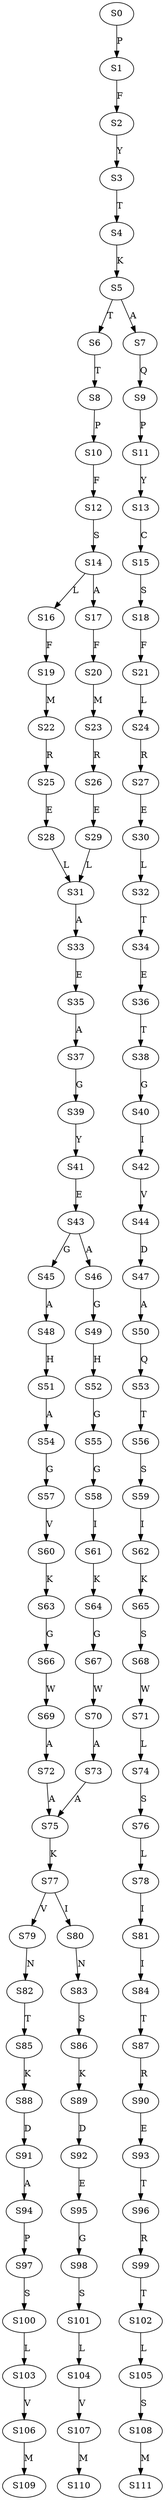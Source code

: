 strict digraph  {
	S0 -> S1 [ label = P ];
	S1 -> S2 [ label = F ];
	S2 -> S3 [ label = Y ];
	S3 -> S4 [ label = T ];
	S4 -> S5 [ label = K ];
	S5 -> S6 [ label = T ];
	S5 -> S7 [ label = A ];
	S6 -> S8 [ label = T ];
	S7 -> S9 [ label = Q ];
	S8 -> S10 [ label = P ];
	S9 -> S11 [ label = P ];
	S10 -> S12 [ label = F ];
	S11 -> S13 [ label = Y ];
	S12 -> S14 [ label = S ];
	S13 -> S15 [ label = C ];
	S14 -> S16 [ label = L ];
	S14 -> S17 [ label = A ];
	S15 -> S18 [ label = S ];
	S16 -> S19 [ label = F ];
	S17 -> S20 [ label = F ];
	S18 -> S21 [ label = F ];
	S19 -> S22 [ label = M ];
	S20 -> S23 [ label = M ];
	S21 -> S24 [ label = L ];
	S22 -> S25 [ label = R ];
	S23 -> S26 [ label = R ];
	S24 -> S27 [ label = R ];
	S25 -> S28 [ label = E ];
	S26 -> S29 [ label = E ];
	S27 -> S30 [ label = E ];
	S28 -> S31 [ label = L ];
	S29 -> S31 [ label = L ];
	S30 -> S32 [ label = L ];
	S31 -> S33 [ label = A ];
	S32 -> S34 [ label = T ];
	S33 -> S35 [ label = E ];
	S34 -> S36 [ label = E ];
	S35 -> S37 [ label = A ];
	S36 -> S38 [ label = T ];
	S37 -> S39 [ label = G ];
	S38 -> S40 [ label = G ];
	S39 -> S41 [ label = Y ];
	S40 -> S42 [ label = I ];
	S41 -> S43 [ label = E ];
	S42 -> S44 [ label = V ];
	S43 -> S45 [ label = G ];
	S43 -> S46 [ label = A ];
	S44 -> S47 [ label = D ];
	S45 -> S48 [ label = A ];
	S46 -> S49 [ label = G ];
	S47 -> S50 [ label = A ];
	S48 -> S51 [ label = H ];
	S49 -> S52 [ label = H ];
	S50 -> S53 [ label = Q ];
	S51 -> S54 [ label = A ];
	S52 -> S55 [ label = G ];
	S53 -> S56 [ label = T ];
	S54 -> S57 [ label = G ];
	S55 -> S58 [ label = G ];
	S56 -> S59 [ label = S ];
	S57 -> S60 [ label = V ];
	S58 -> S61 [ label = I ];
	S59 -> S62 [ label = I ];
	S60 -> S63 [ label = K ];
	S61 -> S64 [ label = K ];
	S62 -> S65 [ label = K ];
	S63 -> S66 [ label = G ];
	S64 -> S67 [ label = G ];
	S65 -> S68 [ label = S ];
	S66 -> S69 [ label = W ];
	S67 -> S70 [ label = W ];
	S68 -> S71 [ label = W ];
	S69 -> S72 [ label = A ];
	S70 -> S73 [ label = A ];
	S71 -> S74 [ label = L ];
	S72 -> S75 [ label = A ];
	S73 -> S75 [ label = A ];
	S74 -> S76 [ label = S ];
	S75 -> S77 [ label = K ];
	S76 -> S78 [ label = L ];
	S77 -> S79 [ label = V ];
	S77 -> S80 [ label = I ];
	S78 -> S81 [ label = I ];
	S79 -> S82 [ label = N ];
	S80 -> S83 [ label = N ];
	S81 -> S84 [ label = I ];
	S82 -> S85 [ label = T ];
	S83 -> S86 [ label = S ];
	S84 -> S87 [ label = T ];
	S85 -> S88 [ label = K ];
	S86 -> S89 [ label = K ];
	S87 -> S90 [ label = R ];
	S88 -> S91 [ label = D ];
	S89 -> S92 [ label = D ];
	S90 -> S93 [ label = E ];
	S91 -> S94 [ label = A ];
	S92 -> S95 [ label = E ];
	S93 -> S96 [ label = T ];
	S94 -> S97 [ label = P ];
	S95 -> S98 [ label = G ];
	S96 -> S99 [ label = R ];
	S97 -> S100 [ label = S ];
	S98 -> S101 [ label = S ];
	S99 -> S102 [ label = T ];
	S100 -> S103 [ label = L ];
	S101 -> S104 [ label = L ];
	S102 -> S105 [ label = L ];
	S103 -> S106 [ label = V ];
	S104 -> S107 [ label = V ];
	S105 -> S108 [ label = S ];
	S106 -> S109 [ label = M ];
	S107 -> S110 [ label = M ];
	S108 -> S111 [ label = M ];
}
